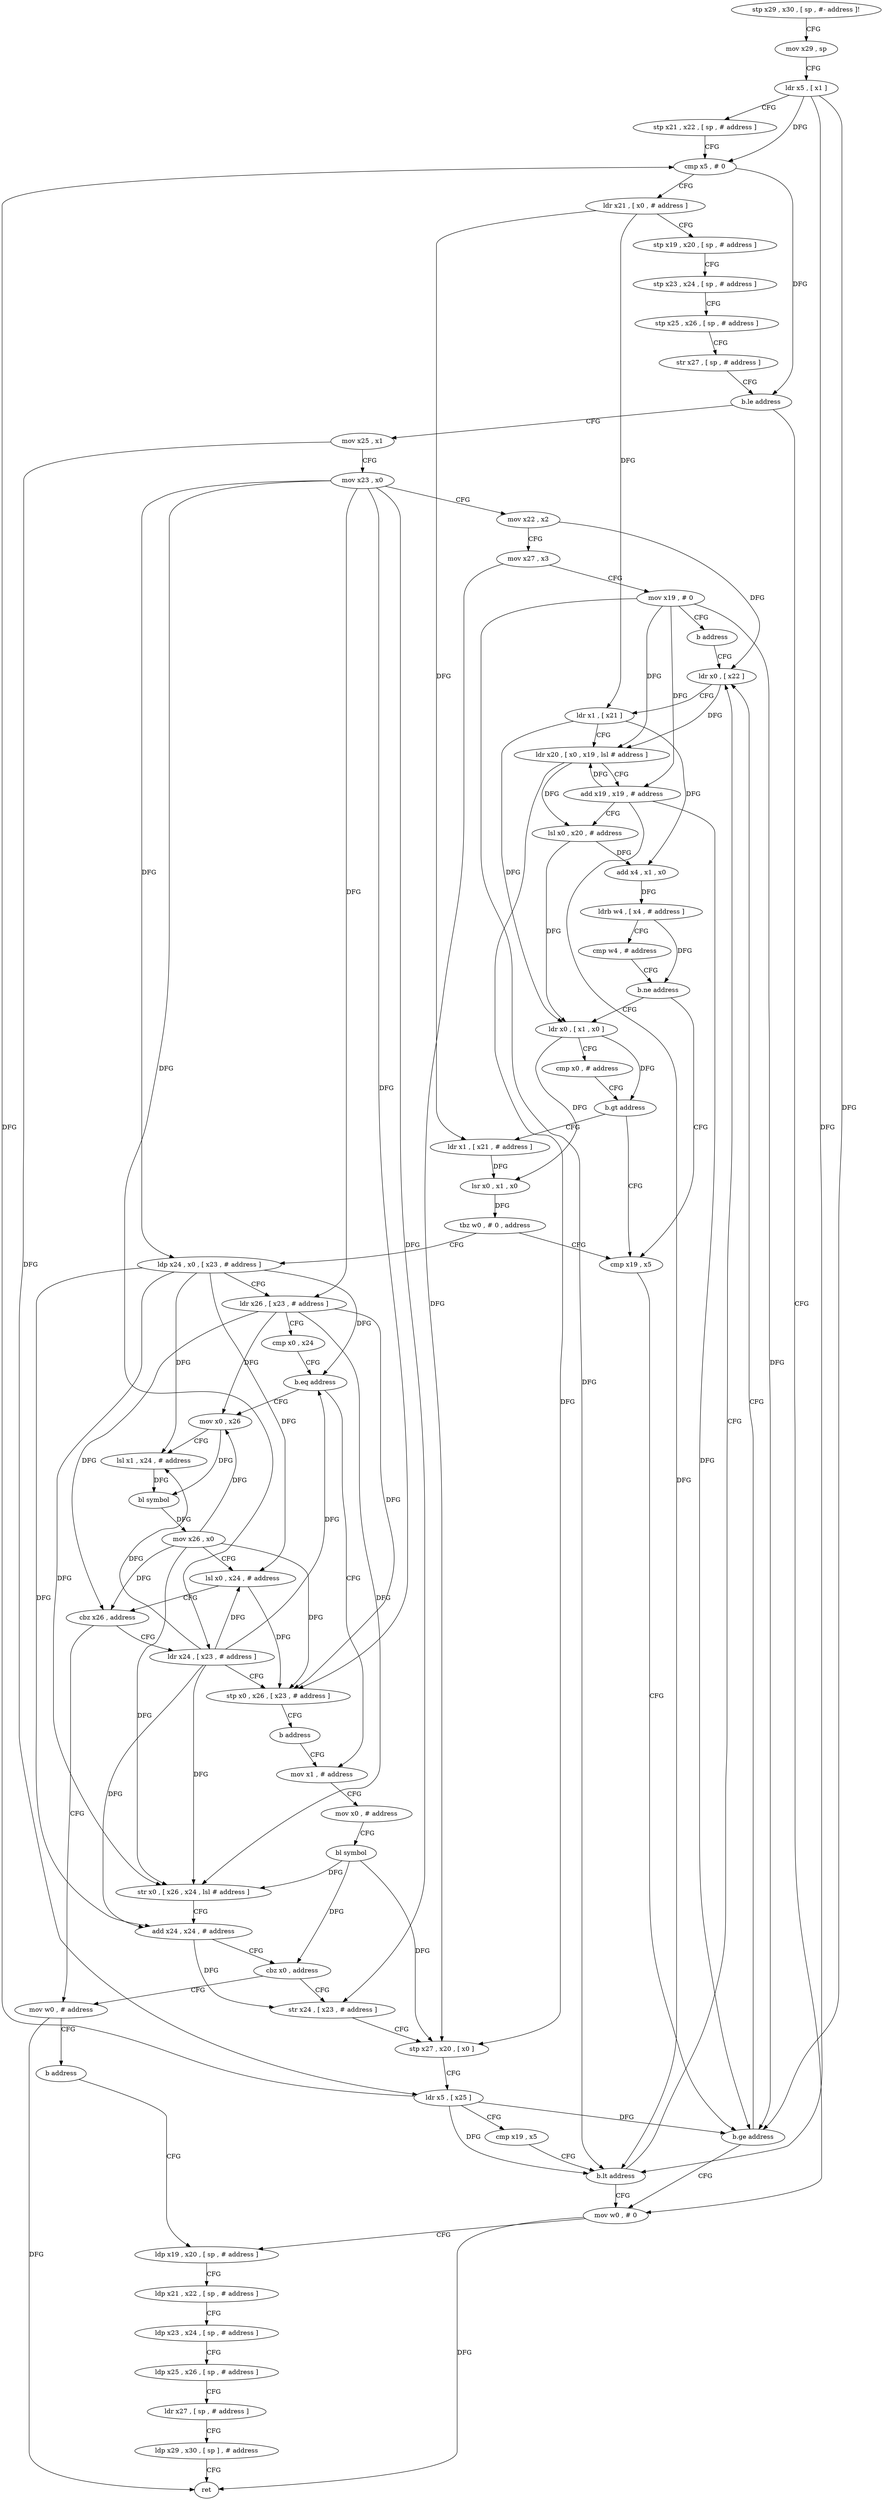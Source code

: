 digraph "func" {
"4338568" [label = "stp x29 , x30 , [ sp , #- address ]!" ]
"4338572" [label = "mov x29 , sp" ]
"4338576" [label = "ldr x5 , [ x1 ]" ]
"4338580" [label = "stp x21 , x22 , [ sp , # address ]" ]
"4338584" [label = "cmp x5 , # 0" ]
"4338588" [label = "ldr x21 , [ x0 , # address ]" ]
"4338592" [label = "stp x19 , x20 , [ sp , # address ]" ]
"4338596" [label = "stp x23 , x24 , [ sp , # address ]" ]
"4338600" [label = "stp x25 , x26 , [ sp , # address ]" ]
"4338604" [label = "str x27 , [ sp , # address ]" ]
"4338608" [label = "b.le address" ]
"4338768" [label = "mov w0 , # 0" ]
"4338612" [label = "mov x25 , x1" ]
"4338772" [label = "ldp x19 , x20 , [ sp , # address ]" ]
"4338616" [label = "mov x23 , x0" ]
"4338620" [label = "mov x22 , x2" ]
"4338624" [label = "mov x27 , x3" ]
"4338628" [label = "mov x19 , # 0" ]
"4338632" [label = "b address" ]
"4338648" [label = "ldr x0 , [ x22 ]" ]
"4338652" [label = "ldr x1 , [ x21 ]" ]
"4338656" [label = "ldr x20 , [ x0 , x19 , lsl # address ]" ]
"4338660" [label = "add x19 , x19 , # address" ]
"4338664" [label = "lsl x0 , x20 , # address" ]
"4338668" [label = "add x4 , x1 , x0" ]
"4338672" [label = "ldrb w4 , [ x4 , # address ]" ]
"4338676" [label = "cmp w4 , # address" ]
"4338680" [label = "b.ne address" ]
"4338640" [label = "cmp x19 , x5" ]
"4338684" [label = "ldr x0 , [ x1 , x0 ]" ]
"4338644" [label = "b.ge address" ]
"4338688" [label = "cmp x0 , # address" ]
"4338692" [label = "b.gt address" ]
"4338696" [label = "ldr x1 , [ x21 , # address ]" ]
"4338700" [label = "lsr x0 , x1 , x0" ]
"4338704" [label = "tbz w0 , # 0 , address" ]
"4338708" [label = "ldp x24 , x0 , [ x23 , # address ]" ]
"4338712" [label = "ldr x26 , [ x23 , # address ]" ]
"4338716" [label = "cmp x0 , x24" ]
"4338720" [label = "b.eq address" ]
"4338808" [label = "mov x0 , x26" ]
"4338724" [label = "mov x1 , # address" ]
"4338812" [label = "lsl x1 , x24 , # address" ]
"4338816" [label = "bl symbol" ]
"4338820" [label = "mov x26 , x0" ]
"4338824" [label = "lsl x0 , x24 , # address" ]
"4338828" [label = "cbz x26 , address" ]
"4338800" [label = "mov w0 , # address" ]
"4338832" [label = "ldr x24 , [ x23 , # address ]" ]
"4338728" [label = "mov x0 , # address" ]
"4338732" [label = "bl symbol" ]
"4338736" [label = "str x0 , [ x26 , x24 , lsl # address ]" ]
"4338740" [label = "add x24 , x24 , # address" ]
"4338744" [label = "cbz x0 , address" ]
"4338748" [label = "str x24 , [ x23 , # address ]" ]
"4338804" [label = "b address" ]
"4338836" [label = "stp x0 , x26 , [ x23 , # address ]" ]
"4338840" [label = "b address" ]
"4338752" [label = "stp x27 , x20 , [ x0 ]" ]
"4338756" [label = "ldr x5 , [ x25 ]" ]
"4338760" [label = "cmp x19 , x5" ]
"4338764" [label = "b.lt address" ]
"4338776" [label = "ldp x21 , x22 , [ sp , # address ]" ]
"4338780" [label = "ldp x23 , x24 , [ sp , # address ]" ]
"4338784" [label = "ldp x25 , x26 , [ sp , # address ]" ]
"4338788" [label = "ldr x27 , [ sp , # address ]" ]
"4338792" [label = "ldp x29 , x30 , [ sp ] , # address" ]
"4338796" [label = "ret" ]
"4338568" -> "4338572" [ label = "CFG" ]
"4338572" -> "4338576" [ label = "CFG" ]
"4338576" -> "4338580" [ label = "CFG" ]
"4338576" -> "4338584" [ label = "DFG" ]
"4338576" -> "4338644" [ label = "DFG" ]
"4338576" -> "4338764" [ label = "DFG" ]
"4338580" -> "4338584" [ label = "CFG" ]
"4338584" -> "4338588" [ label = "CFG" ]
"4338584" -> "4338608" [ label = "DFG" ]
"4338588" -> "4338592" [ label = "CFG" ]
"4338588" -> "4338652" [ label = "DFG" ]
"4338588" -> "4338696" [ label = "DFG" ]
"4338592" -> "4338596" [ label = "CFG" ]
"4338596" -> "4338600" [ label = "CFG" ]
"4338600" -> "4338604" [ label = "CFG" ]
"4338604" -> "4338608" [ label = "CFG" ]
"4338608" -> "4338768" [ label = "CFG" ]
"4338608" -> "4338612" [ label = "CFG" ]
"4338768" -> "4338772" [ label = "CFG" ]
"4338768" -> "4338796" [ label = "DFG" ]
"4338612" -> "4338616" [ label = "CFG" ]
"4338612" -> "4338756" [ label = "DFG" ]
"4338772" -> "4338776" [ label = "CFG" ]
"4338616" -> "4338620" [ label = "CFG" ]
"4338616" -> "4338708" [ label = "DFG" ]
"4338616" -> "4338712" [ label = "DFG" ]
"4338616" -> "4338832" [ label = "DFG" ]
"4338616" -> "4338836" [ label = "DFG" ]
"4338616" -> "4338748" [ label = "DFG" ]
"4338620" -> "4338624" [ label = "CFG" ]
"4338620" -> "4338648" [ label = "DFG" ]
"4338624" -> "4338628" [ label = "CFG" ]
"4338624" -> "4338752" [ label = "DFG" ]
"4338628" -> "4338632" [ label = "CFG" ]
"4338628" -> "4338656" [ label = "DFG" ]
"4338628" -> "4338660" [ label = "DFG" ]
"4338628" -> "4338644" [ label = "DFG" ]
"4338628" -> "4338764" [ label = "DFG" ]
"4338632" -> "4338648" [ label = "CFG" ]
"4338648" -> "4338652" [ label = "CFG" ]
"4338648" -> "4338656" [ label = "DFG" ]
"4338652" -> "4338656" [ label = "CFG" ]
"4338652" -> "4338668" [ label = "DFG" ]
"4338652" -> "4338684" [ label = "DFG" ]
"4338656" -> "4338660" [ label = "CFG" ]
"4338656" -> "4338664" [ label = "DFG" ]
"4338656" -> "4338752" [ label = "DFG" ]
"4338660" -> "4338664" [ label = "CFG" ]
"4338660" -> "4338656" [ label = "DFG" ]
"4338660" -> "4338644" [ label = "DFG" ]
"4338660" -> "4338764" [ label = "DFG" ]
"4338664" -> "4338668" [ label = "DFG" ]
"4338664" -> "4338684" [ label = "DFG" ]
"4338668" -> "4338672" [ label = "DFG" ]
"4338672" -> "4338676" [ label = "CFG" ]
"4338672" -> "4338680" [ label = "DFG" ]
"4338676" -> "4338680" [ label = "CFG" ]
"4338680" -> "4338640" [ label = "CFG" ]
"4338680" -> "4338684" [ label = "CFG" ]
"4338640" -> "4338644" [ label = "CFG" ]
"4338684" -> "4338688" [ label = "CFG" ]
"4338684" -> "4338692" [ label = "DFG" ]
"4338684" -> "4338700" [ label = "DFG" ]
"4338644" -> "4338768" [ label = "CFG" ]
"4338644" -> "4338648" [ label = "CFG" ]
"4338688" -> "4338692" [ label = "CFG" ]
"4338692" -> "4338640" [ label = "CFG" ]
"4338692" -> "4338696" [ label = "CFG" ]
"4338696" -> "4338700" [ label = "DFG" ]
"4338700" -> "4338704" [ label = "DFG" ]
"4338704" -> "4338640" [ label = "CFG" ]
"4338704" -> "4338708" [ label = "CFG" ]
"4338708" -> "4338712" [ label = "CFG" ]
"4338708" -> "4338720" [ label = "DFG" ]
"4338708" -> "4338812" [ label = "DFG" ]
"4338708" -> "4338824" [ label = "DFG" ]
"4338708" -> "4338736" [ label = "DFG" ]
"4338708" -> "4338740" [ label = "DFG" ]
"4338712" -> "4338716" [ label = "CFG" ]
"4338712" -> "4338808" [ label = "DFG" ]
"4338712" -> "4338828" [ label = "DFG" ]
"4338712" -> "4338736" [ label = "DFG" ]
"4338712" -> "4338836" [ label = "DFG" ]
"4338716" -> "4338720" [ label = "CFG" ]
"4338720" -> "4338808" [ label = "CFG" ]
"4338720" -> "4338724" [ label = "CFG" ]
"4338808" -> "4338812" [ label = "CFG" ]
"4338808" -> "4338816" [ label = "DFG" ]
"4338724" -> "4338728" [ label = "CFG" ]
"4338812" -> "4338816" [ label = "DFG" ]
"4338816" -> "4338820" [ label = "DFG" ]
"4338820" -> "4338824" [ label = "CFG" ]
"4338820" -> "4338808" [ label = "DFG" ]
"4338820" -> "4338828" [ label = "DFG" ]
"4338820" -> "4338736" [ label = "DFG" ]
"4338820" -> "4338836" [ label = "DFG" ]
"4338824" -> "4338828" [ label = "CFG" ]
"4338824" -> "4338836" [ label = "DFG" ]
"4338828" -> "4338800" [ label = "CFG" ]
"4338828" -> "4338832" [ label = "CFG" ]
"4338800" -> "4338804" [ label = "CFG" ]
"4338800" -> "4338796" [ label = "DFG" ]
"4338832" -> "4338836" [ label = "CFG" ]
"4338832" -> "4338720" [ label = "DFG" ]
"4338832" -> "4338812" [ label = "DFG" ]
"4338832" -> "4338824" [ label = "DFG" ]
"4338832" -> "4338740" [ label = "DFG" ]
"4338832" -> "4338736" [ label = "DFG" ]
"4338728" -> "4338732" [ label = "CFG" ]
"4338732" -> "4338736" [ label = "DFG" ]
"4338732" -> "4338744" [ label = "DFG" ]
"4338732" -> "4338752" [ label = "DFG" ]
"4338736" -> "4338740" [ label = "CFG" ]
"4338740" -> "4338744" [ label = "CFG" ]
"4338740" -> "4338748" [ label = "DFG" ]
"4338744" -> "4338800" [ label = "CFG" ]
"4338744" -> "4338748" [ label = "CFG" ]
"4338748" -> "4338752" [ label = "CFG" ]
"4338804" -> "4338772" [ label = "CFG" ]
"4338836" -> "4338840" [ label = "CFG" ]
"4338840" -> "4338724" [ label = "CFG" ]
"4338752" -> "4338756" [ label = "CFG" ]
"4338756" -> "4338760" [ label = "CFG" ]
"4338756" -> "4338584" [ label = "DFG" ]
"4338756" -> "4338644" [ label = "DFG" ]
"4338756" -> "4338764" [ label = "DFG" ]
"4338760" -> "4338764" [ label = "CFG" ]
"4338764" -> "4338648" [ label = "CFG" ]
"4338764" -> "4338768" [ label = "CFG" ]
"4338776" -> "4338780" [ label = "CFG" ]
"4338780" -> "4338784" [ label = "CFG" ]
"4338784" -> "4338788" [ label = "CFG" ]
"4338788" -> "4338792" [ label = "CFG" ]
"4338792" -> "4338796" [ label = "CFG" ]
}
